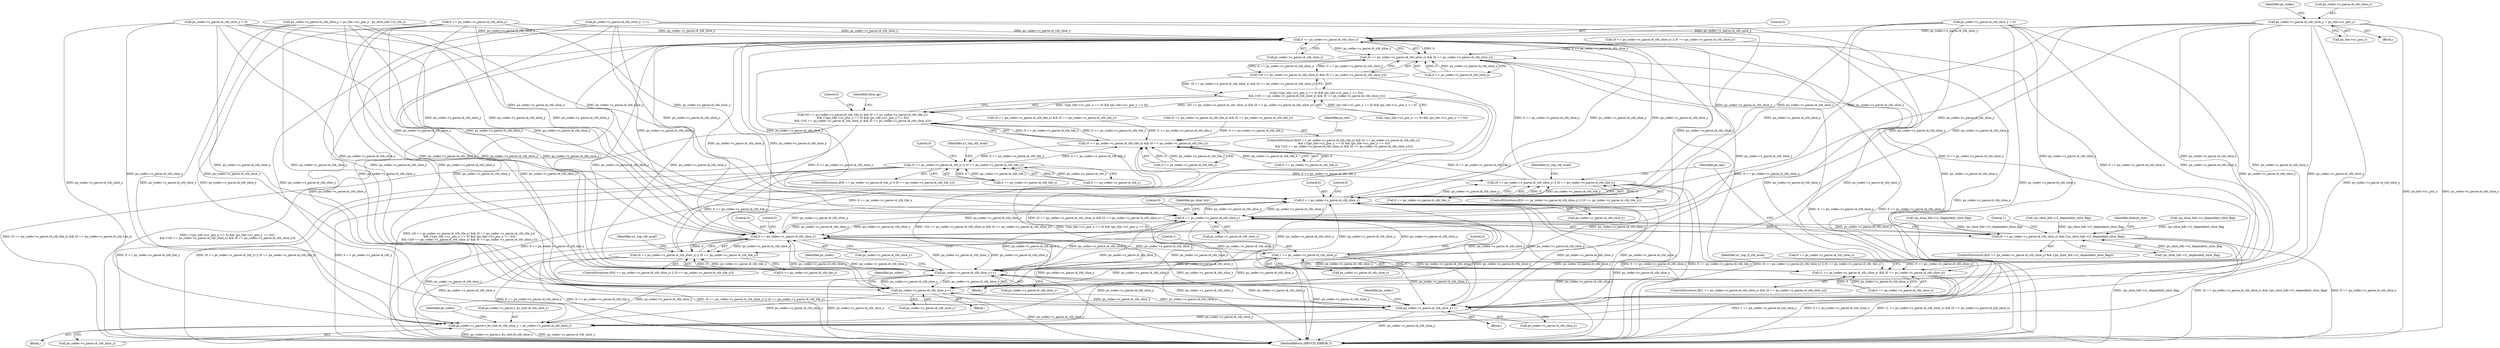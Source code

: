 digraph "0_Android_2b9fb0c2074d370a254b35e2489de2d94943578d@pointer" {
"1004747" [label="(Call,ps_codec->s_parse.i4_ctb_slice_y = ps_tile->u1_pos_y)"];
"1001130" [label="(Call,0 == ps_codec->s_parse.i4_ctb_slice_y)"];
"1001122" [label="(Call,(0 == ps_codec->s_parse.i4_ctb_slice_x) && (0 == ps_codec->s_parse.i4_ctb_slice_y))"];
"1001121" [label="(Call,!((0 == ps_codec->s_parse.i4_ctb_slice_x) && (0 == ps_codec->s_parse.i4_ctb_slice_y)))"];
"1001108" [label="(Call,(!((ps_tile->u1_pos_x == 0) && (ps_tile->u1_pos_y == 0)))\n && (!((0 == ps_codec->s_parse.i4_ctb_slice_x) && (0 == ps_codec->s_parse.i4_ctb_slice_y))))"];
"1001092" [label="(Call,((0 == ps_codec->s_parse.i4_ctb_tile_x) && (0 == ps_codec->s_parse.i4_ctb_tile_y))\n && (!((ps_tile->u1_pos_x == 0) && (ps_tile->u1_pos_y == 0)))\n && (!((0 == ps_codec->s_parse.i4_ctb_slice_x) && (0 == ps_codec->s_parse.i4_ctb_slice_y))))"];
"1003248" [label="(Call,(1 == ps_codec->s_parse.i4_ctb_slice_y) && (0 == ps_codec->s_parse.i4_ctb_slice_x))"];
"1001541" [label="(Call,0 == ps_codec->s_parse.i4_ctb_slice_y)"];
"1001540" [label="(Call,(0 == ps_codec->s_parse.i4_ctb_slice_y) && (!ps_slice_hdr->i1_dependent_slice_flag))"];
"1003155" [label="(Call,0 == ps_codec->s_parse.i4_ctb_slice_y)"];
"1003154" [label="(Call,(0 == ps_codec->s_parse.i4_ctb_slice_y) || (0 == ps_codec->s_parse.i4_ctb_tile_y))"];
"1001093" [label="(Call,(0 == ps_codec->s_parse.i4_ctb_tile_x) && (0 == ps_codec->s_parse.i4_ctb_tile_y))"];
"1003105" [label="(Call,(0 == ps_codec->s_parse.i4_ctb_y) || (0 == ps_codec->s_parse.i4_ctb_tile_y))"];
"1003198" [label="(Call,(0 == ps_codec->s_parse.i4_ctb_slice_y) || (0 == ps_codec->s_parse.i4_ctb_tile_y))"];
"1003199" [label="(Call,0 == ps_codec->s_parse.i4_ctb_slice_y)"];
"1003249" [label="(Call,1 == ps_codec->s_parse.i4_ctb_slice_y)"];
"1004144" [label="(Call,ps_codec->s_parse.s_bs_ctxt.i4_ctb_slice_y = ps_codec->s_parse.i4_ctb_slice_y)"];
"1004517" [label="(Call,ps_codec->s_parse.i4_ctb_slice_y++)"];
"1004544" [label="(Call,ps_codec->s_parse.i4_ctb_slice_y++)"];
"1004570" [label="(Call,ps_codec->s_parse.i4_ctb_slice_y++)"];
"1003247" [label="(ControlStructure,if((1 == ps_codec->s_parse.i4_ctb_slice_y) && (0 == ps_codec->s_parse.i4_ctb_slice_x)))"];
"1000439" [label="(Call,(0 == ps_codec->s_parse.i4_ctb_tile_x) && (0 == ps_codec->s_parse.i4_ctb_tile_y))"];
"1001091" [label="(ControlStructure,if(((0 == ps_codec->s_parse.i4_ctb_tile_x) && (0 == ps_codec->s_parse.i4_ctb_tile_y))\n && (!((ps_tile->u1_pos_x == 0) && (ps_tile->u1_pos_y == 0)))\n && (!((0 == ps_codec->s_parse.i4_ctb_slice_x) && (0 == ps_codec->s_parse.i4_ctb_slice_y)))))"];
"1000470" [label="(Call,!ps_slice_hdr->i1_dependent_slice_flag)"];
"1003105" [label="(Call,(0 == ps_codec->s_parse.i4_ctb_y) || (0 == ps_codec->s_parse.i4_ctb_tile_y))"];
"1001557" [label="(Literal,1)"];
"1003215" [label="(Identifier,u1_top_ctb_avail)"];
"1003156" [label="(Literal,0)"];
"1004544" [label="(Call,ps_codec->s_parse.i4_ctb_slice_y++)"];
"1005291" [label="(MethodReturn,IHEVCD_ERROR_T)"];
"1001122" [label="(Call,(0 == ps_codec->s_parse.i4_ctb_slice_x) && (0 == ps_codec->s_parse.i4_ctb_slice_y))"];
"1004144" [label="(Call,ps_codec->s_parse.s_bs_ctxt.i4_ctb_slice_y = ps_codec->s_parse.i4_ctb_slice_y)"];
"1003265" [label="(Identifier,u1_top_lt_ctb_avail)"];
"1001109" [label="(Call,!((ps_tile->u1_pos_x == 0) && (ps_tile->u1_pos_y == 0)))"];
"1004518" [label="(Call,ps_codec->s_parse.i4_ctb_slice_y)"];
"1000712" [label="(Call,(0 == ps_codec->s_parse.i4_ctb_slice_x) || (0 == ps_codec->s_parse.i4_ctb_slice_y))"];
"1001548" [label="(Call,!ps_slice_hdr->i1_dependent_slice_flag)"];
"1003171" [label="(Identifier,u1_top_ctb_avail)"];
"1004161" [label="(Identifier,ps_codec)"];
"1001131" [label="(Literal,0)"];
"1003163" [label="(Literal,0)"];
"1003113" [label="(Call,0 == ps_codec->s_parse.i4_ctb_tile_y)"];
"1003199" [label="(Call,0 == ps_codec->s_parse.i4_ctb_slice_y)"];
"1004543" [label="(Block,)"];
"1004753" [label="(Call,ps_tile->u1_pos_y)"];
"1001290" [label="(Call,ps_codec->s_parse.i4_ctb_slice_y -= 1)"];
"1001092" [label="(Call,((0 == ps_codec->s_parse.i4_ctb_tile_x) && (0 == ps_codec->s_parse.i4_ctb_tile_y))\n && (!((ps_tile->u1_pos_x == 0) && (ps_tile->u1_pos_y == 0)))\n && (!((0 == ps_codec->s_parse.i4_ctb_slice_x) && (0 == ps_codec->s_parse.i4_ctb_slice_y))))"];
"1001543" [label="(Call,ps_codec->s_parse.i4_ctb_slice_y)"];
"1003250" [label="(Literal,1)"];
"1004747" [label="(Call,ps_codec->s_parse.i4_ctb_slice_y = ps_tile->u1_pos_y)"];
"1003249" [label="(Call,1 == ps_codec->s_parse.i4_ctb_slice_y)"];
"1001123" [label="(Call,0 == ps_codec->s_parse.i4_ctb_slice_x)"];
"1001542" [label="(Literal,0)"];
"1001550" [label="(Identifier,ps_slice_hdr)"];
"1000885" [label="(Call,(0 == ps_codec->s_parse.i4_ctb_tile_x) && (0 == ps_codec->s_parse.i4_ctb_tile_y))"];
"1003198" [label="(Call,(0 == ps_codec->s_parse.i4_ctb_slice_y) || (0 == ps_codec->s_parse.i4_ctb_tile_y))"];
"1004569" [label="(Block,)"];
"1003200" [label="(Literal,0)"];
"1003911" [label="(Block,)"];
"1001113" [label="(Identifier,ps_tile)"];
"1003257" [label="(Literal,0)"];
"1000482" [label="(Call,ps_codec->s_parse.i4_ctb_slice_y = 0)"];
"1004152" [label="(Call,ps_codec->s_parse.i4_ctb_slice_y)"];
"1001539" [label="(ControlStructure,if((0 == ps_codec->s_parse.i4_ctb_slice_y) && (!ps_slice_hdr->i1_dependent_slice_flag)))"];
"1003206" [label="(Call,0 == ps_codec->s_parse.i4_ctb_tile_y)"];
"1004553" [label="(Identifier,ps_codec)"];
"1003155" [label="(Call,0 == ps_codec->s_parse.i4_ctb_slice_y)"];
"1001298" [label="(Call,!ps_slice_hdr->i1_dependent_slice_flag)"];
"1001130" [label="(Call,0 == ps_codec->s_parse.i4_ctb_slice_y)"];
"1004526" [label="(Identifier,ps_codec)"];
"1004145" [label="(Call,ps_codec->s_parse.s_bs_ctxt.i4_ctb_slice_y)"];
"1001094" [label="(Call,0 == ps_codec->s_parse.i4_ctb_tile_x)"];
"1001108" [label="(Call,(!((ps_tile->u1_pos_x == 0) && (ps_tile->u1_pos_y == 0)))\n && (!((0 == ps_codec->s_parse.i4_ctb_slice_x) && (0 == ps_codec->s_parse.i4_ctb_slice_y))))"];
"1004759" [label="(Identifier,ps_codec)"];
"1004748" [label="(Call,ps_codec->s_parse.i4_ctb_slice_y)"];
"1003162" [label="(Call,0 == ps_codec->s_parse.i4_ctb_tile_y)"];
"1003154" [label="(Call,(0 == ps_codec->s_parse.i4_ctb_slice_y) || (0 == ps_codec->s_parse.i4_ctb_tile_y))"];
"1001553" [label="(Identifier,default_ctxt)"];
"1000462" [label="(Call,ps_codec->s_parse.i4_ctb_slice_y = 0)"];
"1000720" [label="(Call,0 == ps_codec->s_parse.i4_ctb_slice_y)"];
"1001541" [label="(Call,0 == ps_codec->s_parse.i4_ctb_slice_y)"];
"1003251" [label="(Call,ps_codec->s_parse.i4_ctb_slice_y)"];
"1001101" [label="(Call,0 == ps_codec->s_parse.i4_ctb_tile_y)"];
"1000268" [label="(Call,!ps_slice_hdr->i1_dependent_slice_flag)"];
"1003248" [label="(Call,(1 == ps_codec->s_parse.i4_ctb_slice_y) && (0 == ps_codec->s_parse.i4_ctb_slice_x))"];
"1004517" [label="(Call,ps_codec->s_parse.i4_ctb_slice_y++)"];
"1003221" [label="(Call,0 == ps_codec->s_parse.i4_ctb_slice_x)"];
"1003153" [label="(ControlStructure,if((0 == ps_codec->s_parse.i4_ctb_slice_y) || (0 == ps_codec->s_parse.i4_ctb_tile_y)))"];
"1004570" [label="(Call,ps_codec->s_parse.i4_ctb_slice_y++)"];
"1001350" [label="(Literal,0)"];
"1004571" [label="(Call,ps_codec->s_parse.i4_ctb_slice_y)"];
"1001132" [label="(Call,ps_codec->s_parse.i4_ctb_slice_y)"];
"1003133" [label="(Literal,0)"];
"1003157" [label="(Call,ps_codec->s_parse.i4_ctb_slice_y)"];
"1003197" [label="(ControlStructure,if((0 == ps_codec->s_parse.i4_ctb_slice_y) || (0 == ps_codec->s_parse.i4_ctb_tile_y)))"];
"1003256" [label="(Call,0 == ps_codec->s_parse.i4_ctb_slice_x)"];
"1001241" [label="(Call,ps_codec->s_parse.i4_ctb_slice_y = ps_tile->u1_pos_y - ps_slice_hdr->i2_ctb_y)"];
"1003106" [label="(Call,0 == ps_codec->s_parse.i4_ctb_y)"];
"1004698" [label="(Block,)"];
"1001093" [label="(Call,(0 == ps_codec->s_parse.i4_ctb_tile_x) && (0 == ps_codec->s_parse.i4_ctb_tile_y))"];
"1004579" [label="(Identifier,ps_codec)"];
"1001121" [label="(Call,!((0 == ps_codec->s_parse.i4_ctb_slice_x) && (0 == ps_codec->s_parse.i4_ctb_slice_y)))"];
"1003122" [label="(Identifier,u1_top_ctb_avail)"];
"1003104" [label="(ControlStructure,if((0 == ps_codec->s_parse.i4_ctb_y) || (0 == ps_codec->s_parse.i4_ctb_tile_y)))"];
"1004516" [label="(Block,)"];
"1001139" [label="(Identifier,slice_qp)"];
"1003272" [label="(Identifier,ps_sps)"];
"1001540" [label="(Call,(0 == ps_codec->s_parse.i4_ctb_slice_y) && (!ps_slice_hdr->i1_dependent_slice_flag))"];
"1003207" [label="(Literal,0)"];
"1004545" [label="(Call,ps_codec->s_parse.i4_ctb_slice_y)"];
"1003201" [label="(Call,ps_codec->s_parse.i4_ctb_slice_y)"];
"1004747" -> "1004698"  [label="AST: "];
"1004747" -> "1004753"  [label="CFG: "];
"1004748" -> "1004747"  [label="AST: "];
"1004753" -> "1004747"  [label="AST: "];
"1004759" -> "1004747"  [label="CFG: "];
"1004747" -> "1005291"  [label="DDG: ps_tile->u1_pos_y"];
"1004747" -> "1005291"  [label="DDG: ps_codec->s_parse.i4_ctb_slice_y"];
"1004747" -> "1001130"  [label="DDG: ps_codec->s_parse.i4_ctb_slice_y"];
"1004747" -> "1001541"  [label="DDG: ps_codec->s_parse.i4_ctb_slice_y"];
"1004747" -> "1003155"  [label="DDG: ps_codec->s_parse.i4_ctb_slice_y"];
"1004747" -> "1003199"  [label="DDG: ps_codec->s_parse.i4_ctb_slice_y"];
"1004747" -> "1004144"  [label="DDG: ps_codec->s_parse.i4_ctb_slice_y"];
"1004747" -> "1004517"  [label="DDG: ps_codec->s_parse.i4_ctb_slice_y"];
"1004747" -> "1004544"  [label="DDG: ps_codec->s_parse.i4_ctb_slice_y"];
"1004747" -> "1004570"  [label="DDG: ps_codec->s_parse.i4_ctb_slice_y"];
"1001130" -> "1001122"  [label="AST: "];
"1001130" -> "1001132"  [label="CFG: "];
"1001131" -> "1001130"  [label="AST: "];
"1001132" -> "1001130"  [label="AST: "];
"1001122" -> "1001130"  [label="CFG: "];
"1001130" -> "1005291"  [label="DDG: ps_codec->s_parse.i4_ctb_slice_y"];
"1001130" -> "1001122"  [label="DDG: 0"];
"1001130" -> "1001122"  [label="DDG: ps_codec->s_parse.i4_ctb_slice_y"];
"1003249" -> "1001130"  [label="DDG: ps_codec->s_parse.i4_ctb_slice_y"];
"1004544" -> "1001130"  [label="DDG: ps_codec->s_parse.i4_ctb_slice_y"];
"1000462" -> "1001130"  [label="DDG: ps_codec->s_parse.i4_ctb_slice_y"];
"1001241" -> "1001130"  [label="DDG: ps_codec->s_parse.i4_ctb_slice_y"];
"1004517" -> "1001130"  [label="DDG: ps_codec->s_parse.i4_ctb_slice_y"];
"1000720" -> "1001130"  [label="DDG: ps_codec->s_parse.i4_ctb_slice_y"];
"1003155" -> "1001130"  [label="DDG: ps_codec->s_parse.i4_ctb_slice_y"];
"1001290" -> "1001130"  [label="DDG: ps_codec->s_parse.i4_ctb_slice_y"];
"1003199" -> "1001130"  [label="DDG: ps_codec->s_parse.i4_ctb_slice_y"];
"1004570" -> "1001130"  [label="DDG: ps_codec->s_parse.i4_ctb_slice_y"];
"1001541" -> "1001130"  [label="DDG: ps_codec->s_parse.i4_ctb_slice_y"];
"1000482" -> "1001130"  [label="DDG: ps_codec->s_parse.i4_ctb_slice_y"];
"1001130" -> "1001541"  [label="DDG: ps_codec->s_parse.i4_ctb_slice_y"];
"1001130" -> "1003155"  [label="DDG: ps_codec->s_parse.i4_ctb_slice_y"];
"1001130" -> "1003199"  [label="DDG: ps_codec->s_parse.i4_ctb_slice_y"];
"1001130" -> "1004144"  [label="DDG: ps_codec->s_parse.i4_ctb_slice_y"];
"1001130" -> "1004517"  [label="DDG: ps_codec->s_parse.i4_ctb_slice_y"];
"1001130" -> "1004544"  [label="DDG: ps_codec->s_parse.i4_ctb_slice_y"];
"1001130" -> "1004570"  [label="DDG: ps_codec->s_parse.i4_ctb_slice_y"];
"1001122" -> "1001121"  [label="AST: "];
"1001122" -> "1001123"  [label="CFG: "];
"1001123" -> "1001122"  [label="AST: "];
"1001121" -> "1001122"  [label="CFG: "];
"1001122" -> "1005291"  [label="DDG: 0 == ps_codec->s_parse.i4_ctb_slice_y"];
"1001122" -> "1005291"  [label="DDG: 0 == ps_codec->s_parse.i4_ctb_slice_x"];
"1001122" -> "1001121"  [label="DDG: 0 == ps_codec->s_parse.i4_ctb_slice_x"];
"1001122" -> "1001121"  [label="DDG: 0 == ps_codec->s_parse.i4_ctb_slice_y"];
"1001123" -> "1001122"  [label="DDG: 0"];
"1001123" -> "1001122"  [label="DDG: ps_codec->s_parse.i4_ctb_slice_x"];
"1003198" -> "1001122"  [label="DDG: 0 == ps_codec->s_parse.i4_ctb_slice_y"];
"1000712" -> "1001122"  [label="DDG: 0 == ps_codec->s_parse.i4_ctb_slice_y"];
"1003154" -> "1001122"  [label="DDG: 0 == ps_codec->s_parse.i4_ctb_slice_y"];
"1001540" -> "1001122"  [label="DDG: 0 == ps_codec->s_parse.i4_ctb_slice_y"];
"1001122" -> "1003248"  [label="DDG: 0 == ps_codec->s_parse.i4_ctb_slice_x"];
"1001121" -> "1001108"  [label="AST: "];
"1001108" -> "1001121"  [label="CFG: "];
"1001121" -> "1005291"  [label="DDG: (0 == ps_codec->s_parse.i4_ctb_slice_x) && (0 == ps_codec->s_parse.i4_ctb_slice_y)"];
"1001121" -> "1001108"  [label="DDG: (0 == ps_codec->s_parse.i4_ctb_slice_x) && (0 == ps_codec->s_parse.i4_ctb_slice_y)"];
"1001108" -> "1001092"  [label="AST: "];
"1001108" -> "1001109"  [label="CFG: "];
"1001109" -> "1001108"  [label="AST: "];
"1001092" -> "1001108"  [label="CFG: "];
"1001108" -> "1005291"  [label="DDG: !((0 == ps_codec->s_parse.i4_ctb_slice_x) && (0 == ps_codec->s_parse.i4_ctb_slice_y))"];
"1001108" -> "1005291"  [label="DDG: !((ps_tile->u1_pos_x == 0) && (ps_tile->u1_pos_y == 0))"];
"1001108" -> "1001092"  [label="DDG: !((ps_tile->u1_pos_x == 0) && (ps_tile->u1_pos_y == 0))"];
"1001108" -> "1001092"  [label="DDG: !((0 == ps_codec->s_parse.i4_ctb_slice_x) && (0 == ps_codec->s_parse.i4_ctb_slice_y))"];
"1001109" -> "1001108"  [label="DDG: (ps_tile->u1_pos_x == 0) && (ps_tile->u1_pos_y == 0)"];
"1001092" -> "1001091"  [label="AST: "];
"1001092" -> "1001093"  [label="CFG: "];
"1001093" -> "1001092"  [label="AST: "];
"1001139" -> "1001092"  [label="CFG: "];
"1001350" -> "1001092"  [label="CFG: "];
"1001092" -> "1005291"  [label="DDG: (!((ps_tile->u1_pos_x == 0) && (ps_tile->u1_pos_y == 0)))\n && (!((0 == ps_codec->s_parse.i4_ctb_slice_x) && (0 == ps_codec->s_parse.i4_ctb_slice_y)))"];
"1001092" -> "1005291"  [label="DDG: ((0 == ps_codec->s_parse.i4_ctb_tile_x) && (0 == ps_codec->s_parse.i4_ctb_tile_y))\n && (!((ps_tile->u1_pos_x == 0) && (ps_tile->u1_pos_y == 0)))\n && (!((0 == ps_codec->s_parse.i4_ctb_slice_x) && (0 == ps_codec->s_parse.i4_ctb_slice_y)))"];
"1001092" -> "1005291"  [label="DDG: (0 == ps_codec->s_parse.i4_ctb_tile_x) && (0 == ps_codec->s_parse.i4_ctb_tile_y)"];
"1001093" -> "1001092"  [label="DDG: 0 == ps_codec->s_parse.i4_ctb_tile_x"];
"1001093" -> "1001092"  [label="DDG: 0 == ps_codec->s_parse.i4_ctb_tile_y"];
"1003248" -> "1003247"  [label="AST: "];
"1003248" -> "1003249"  [label="CFG: "];
"1003248" -> "1003256"  [label="CFG: "];
"1003249" -> "1003248"  [label="AST: "];
"1003256" -> "1003248"  [label="AST: "];
"1003265" -> "1003248"  [label="CFG: "];
"1003272" -> "1003248"  [label="CFG: "];
"1003248" -> "1005291"  [label="DDG: 1 == ps_codec->s_parse.i4_ctb_slice_y"];
"1003248" -> "1005291"  [label="DDG: 0 == ps_codec->s_parse.i4_ctb_slice_x"];
"1003248" -> "1005291"  [label="DDG: (1 == ps_codec->s_parse.i4_ctb_slice_y) && (0 == ps_codec->s_parse.i4_ctb_slice_x)"];
"1003249" -> "1003248"  [label="DDG: 1"];
"1003249" -> "1003248"  [label="DDG: ps_codec->s_parse.i4_ctb_slice_y"];
"1003256" -> "1003248"  [label="DDG: 0"];
"1003256" -> "1003248"  [label="DDG: ps_codec->s_parse.i4_ctb_slice_x"];
"1003221" -> "1003248"  [label="DDG: 0 == ps_codec->s_parse.i4_ctb_slice_x"];
"1000712" -> "1003248"  [label="DDG: 0 == ps_codec->s_parse.i4_ctb_slice_x"];
"1001541" -> "1001540"  [label="AST: "];
"1001541" -> "1001543"  [label="CFG: "];
"1001542" -> "1001541"  [label="AST: "];
"1001543" -> "1001541"  [label="AST: "];
"1001550" -> "1001541"  [label="CFG: "];
"1001540" -> "1001541"  [label="CFG: "];
"1001541" -> "1005291"  [label="DDG: ps_codec->s_parse.i4_ctb_slice_y"];
"1001541" -> "1001540"  [label="DDG: 0"];
"1001541" -> "1001540"  [label="DDG: ps_codec->s_parse.i4_ctb_slice_y"];
"1003249" -> "1001541"  [label="DDG: ps_codec->s_parse.i4_ctb_slice_y"];
"1004544" -> "1001541"  [label="DDG: ps_codec->s_parse.i4_ctb_slice_y"];
"1000462" -> "1001541"  [label="DDG: ps_codec->s_parse.i4_ctb_slice_y"];
"1001241" -> "1001541"  [label="DDG: ps_codec->s_parse.i4_ctb_slice_y"];
"1004517" -> "1001541"  [label="DDG: ps_codec->s_parse.i4_ctb_slice_y"];
"1000720" -> "1001541"  [label="DDG: ps_codec->s_parse.i4_ctb_slice_y"];
"1003155" -> "1001541"  [label="DDG: ps_codec->s_parse.i4_ctb_slice_y"];
"1001290" -> "1001541"  [label="DDG: ps_codec->s_parse.i4_ctb_slice_y"];
"1003199" -> "1001541"  [label="DDG: ps_codec->s_parse.i4_ctb_slice_y"];
"1004570" -> "1001541"  [label="DDG: ps_codec->s_parse.i4_ctb_slice_y"];
"1000482" -> "1001541"  [label="DDG: ps_codec->s_parse.i4_ctb_slice_y"];
"1001541" -> "1003155"  [label="DDG: ps_codec->s_parse.i4_ctb_slice_y"];
"1001541" -> "1003199"  [label="DDG: ps_codec->s_parse.i4_ctb_slice_y"];
"1001541" -> "1004144"  [label="DDG: ps_codec->s_parse.i4_ctb_slice_y"];
"1001541" -> "1004517"  [label="DDG: ps_codec->s_parse.i4_ctb_slice_y"];
"1001541" -> "1004544"  [label="DDG: ps_codec->s_parse.i4_ctb_slice_y"];
"1001541" -> "1004570"  [label="DDG: ps_codec->s_parse.i4_ctb_slice_y"];
"1001540" -> "1001539"  [label="AST: "];
"1001540" -> "1001548"  [label="CFG: "];
"1001548" -> "1001540"  [label="AST: "];
"1001553" -> "1001540"  [label="CFG: "];
"1001557" -> "1001540"  [label="CFG: "];
"1001540" -> "1005291"  [label="DDG: !ps_slice_hdr->i1_dependent_slice_flag"];
"1001540" -> "1005291"  [label="DDG: (0 == ps_codec->s_parse.i4_ctb_slice_y) && (!ps_slice_hdr->i1_dependent_slice_flag)"];
"1001540" -> "1005291"  [label="DDG: 0 == ps_codec->s_parse.i4_ctb_slice_y"];
"1001548" -> "1001540"  [label="DDG: ps_slice_hdr->i1_dependent_slice_flag"];
"1000268" -> "1001540"  [label="DDG: !ps_slice_hdr->i1_dependent_slice_flag"];
"1000470" -> "1001540"  [label="DDG: !ps_slice_hdr->i1_dependent_slice_flag"];
"1001298" -> "1001540"  [label="DDG: !ps_slice_hdr->i1_dependent_slice_flag"];
"1003155" -> "1003154"  [label="AST: "];
"1003155" -> "1003157"  [label="CFG: "];
"1003156" -> "1003155"  [label="AST: "];
"1003157" -> "1003155"  [label="AST: "];
"1003163" -> "1003155"  [label="CFG: "];
"1003154" -> "1003155"  [label="CFG: "];
"1003155" -> "1005291"  [label="DDG: ps_codec->s_parse.i4_ctb_slice_y"];
"1003155" -> "1003154"  [label="DDG: 0"];
"1003155" -> "1003154"  [label="DDG: ps_codec->s_parse.i4_ctb_slice_y"];
"1003249" -> "1003155"  [label="DDG: ps_codec->s_parse.i4_ctb_slice_y"];
"1004544" -> "1003155"  [label="DDG: ps_codec->s_parse.i4_ctb_slice_y"];
"1000462" -> "1003155"  [label="DDG: ps_codec->s_parse.i4_ctb_slice_y"];
"1001241" -> "1003155"  [label="DDG: ps_codec->s_parse.i4_ctb_slice_y"];
"1004517" -> "1003155"  [label="DDG: ps_codec->s_parse.i4_ctb_slice_y"];
"1000720" -> "1003155"  [label="DDG: ps_codec->s_parse.i4_ctb_slice_y"];
"1001290" -> "1003155"  [label="DDG: ps_codec->s_parse.i4_ctb_slice_y"];
"1003199" -> "1003155"  [label="DDG: ps_codec->s_parse.i4_ctb_slice_y"];
"1004570" -> "1003155"  [label="DDG: ps_codec->s_parse.i4_ctb_slice_y"];
"1000482" -> "1003155"  [label="DDG: ps_codec->s_parse.i4_ctb_slice_y"];
"1003155" -> "1003199"  [label="DDG: ps_codec->s_parse.i4_ctb_slice_y"];
"1003155" -> "1004144"  [label="DDG: ps_codec->s_parse.i4_ctb_slice_y"];
"1003155" -> "1004517"  [label="DDG: ps_codec->s_parse.i4_ctb_slice_y"];
"1003155" -> "1004544"  [label="DDG: ps_codec->s_parse.i4_ctb_slice_y"];
"1003155" -> "1004570"  [label="DDG: ps_codec->s_parse.i4_ctb_slice_y"];
"1003154" -> "1003153"  [label="AST: "];
"1003154" -> "1003162"  [label="CFG: "];
"1003162" -> "1003154"  [label="AST: "];
"1003171" -> "1003154"  [label="CFG: "];
"1003272" -> "1003154"  [label="CFG: "];
"1003154" -> "1005291"  [label="DDG: 0 == ps_codec->s_parse.i4_ctb_tile_y"];
"1003154" -> "1005291"  [label="DDG: (0 == ps_codec->s_parse.i4_ctb_slice_y) || (0 == ps_codec->s_parse.i4_ctb_tile_y)"];
"1003154" -> "1005291"  [label="DDG: 0 == ps_codec->s_parse.i4_ctb_slice_y"];
"1003154" -> "1001093"  [label="DDG: 0 == ps_codec->s_parse.i4_ctb_tile_y"];
"1003162" -> "1003154"  [label="DDG: 0"];
"1003162" -> "1003154"  [label="DDG: ps_codec->s_parse.i4_ctb_tile_y"];
"1003105" -> "1003154"  [label="DDG: 0 == ps_codec->s_parse.i4_ctb_tile_y"];
"1001093" -> "1001094"  [label="CFG: "];
"1001093" -> "1001101"  [label="CFG: "];
"1001094" -> "1001093"  [label="AST: "];
"1001101" -> "1001093"  [label="AST: "];
"1001113" -> "1001093"  [label="CFG: "];
"1001093" -> "1005291"  [label="DDG: 0 == ps_codec->s_parse.i4_ctb_tile_y"];
"1001094" -> "1001093"  [label="DDG: 0"];
"1001094" -> "1001093"  [label="DDG: ps_codec->s_parse.i4_ctb_tile_x"];
"1001101" -> "1001093"  [label="DDG: 0"];
"1001101" -> "1001093"  [label="DDG: ps_codec->s_parse.i4_ctb_tile_y"];
"1000885" -> "1001093"  [label="DDG: 0 == ps_codec->s_parse.i4_ctb_tile_y"];
"1003105" -> "1001093"  [label="DDG: 0 == ps_codec->s_parse.i4_ctb_tile_y"];
"1003198" -> "1001093"  [label="DDG: 0 == ps_codec->s_parse.i4_ctb_tile_y"];
"1000439" -> "1001093"  [label="DDG: 0 == ps_codec->s_parse.i4_ctb_tile_y"];
"1001093" -> "1003105"  [label="DDG: 0 == ps_codec->s_parse.i4_ctb_tile_y"];
"1003105" -> "1003104"  [label="AST: "];
"1003105" -> "1003106"  [label="CFG: "];
"1003105" -> "1003113"  [label="CFG: "];
"1003106" -> "1003105"  [label="AST: "];
"1003113" -> "1003105"  [label="AST: "];
"1003122" -> "1003105"  [label="CFG: "];
"1003133" -> "1003105"  [label="CFG: "];
"1003105" -> "1005291"  [label="DDG: 0 == ps_codec->s_parse.i4_ctb_tile_y"];
"1003105" -> "1005291"  [label="DDG: (0 == ps_codec->s_parse.i4_ctb_y) || (0 == ps_codec->s_parse.i4_ctb_tile_y)"];
"1003105" -> "1005291"  [label="DDG: 0 == ps_codec->s_parse.i4_ctb_y"];
"1003106" -> "1003105"  [label="DDG: 0"];
"1003106" -> "1003105"  [label="DDG: ps_codec->s_parse.i4_ctb_y"];
"1003113" -> "1003105"  [label="DDG: 0"];
"1003113" -> "1003105"  [label="DDG: ps_codec->s_parse.i4_ctb_tile_y"];
"1003105" -> "1003198"  [label="DDG: 0 == ps_codec->s_parse.i4_ctb_tile_y"];
"1003198" -> "1003197"  [label="AST: "];
"1003198" -> "1003199"  [label="CFG: "];
"1003198" -> "1003206"  [label="CFG: "];
"1003199" -> "1003198"  [label="AST: "];
"1003206" -> "1003198"  [label="AST: "];
"1003215" -> "1003198"  [label="CFG: "];
"1003250" -> "1003198"  [label="CFG: "];
"1003198" -> "1005291"  [label="DDG: 0 == ps_codec->s_parse.i4_ctb_tile_y"];
"1003198" -> "1005291"  [label="DDG: (0 == ps_codec->s_parse.i4_ctb_slice_y) || (0 == ps_codec->s_parse.i4_ctb_tile_y)"];
"1003198" -> "1005291"  [label="DDG: 0 == ps_codec->s_parse.i4_ctb_slice_y"];
"1003199" -> "1003198"  [label="DDG: 0"];
"1003199" -> "1003198"  [label="DDG: ps_codec->s_parse.i4_ctb_slice_y"];
"1003206" -> "1003198"  [label="DDG: 0"];
"1003206" -> "1003198"  [label="DDG: ps_codec->s_parse.i4_ctb_tile_y"];
"1003199" -> "1003201"  [label="CFG: "];
"1003200" -> "1003199"  [label="AST: "];
"1003201" -> "1003199"  [label="AST: "];
"1003207" -> "1003199"  [label="CFG: "];
"1003199" -> "1005291"  [label="DDG: ps_codec->s_parse.i4_ctb_slice_y"];
"1003249" -> "1003199"  [label="DDG: ps_codec->s_parse.i4_ctb_slice_y"];
"1004544" -> "1003199"  [label="DDG: ps_codec->s_parse.i4_ctb_slice_y"];
"1000462" -> "1003199"  [label="DDG: ps_codec->s_parse.i4_ctb_slice_y"];
"1001241" -> "1003199"  [label="DDG: ps_codec->s_parse.i4_ctb_slice_y"];
"1004517" -> "1003199"  [label="DDG: ps_codec->s_parse.i4_ctb_slice_y"];
"1000720" -> "1003199"  [label="DDG: ps_codec->s_parse.i4_ctb_slice_y"];
"1001290" -> "1003199"  [label="DDG: ps_codec->s_parse.i4_ctb_slice_y"];
"1004570" -> "1003199"  [label="DDG: ps_codec->s_parse.i4_ctb_slice_y"];
"1000482" -> "1003199"  [label="DDG: ps_codec->s_parse.i4_ctb_slice_y"];
"1003199" -> "1003249"  [label="DDG: ps_codec->s_parse.i4_ctb_slice_y"];
"1003199" -> "1004144"  [label="DDG: ps_codec->s_parse.i4_ctb_slice_y"];
"1003199" -> "1004517"  [label="DDG: ps_codec->s_parse.i4_ctb_slice_y"];
"1003199" -> "1004544"  [label="DDG: ps_codec->s_parse.i4_ctb_slice_y"];
"1003199" -> "1004570"  [label="DDG: ps_codec->s_parse.i4_ctb_slice_y"];
"1003249" -> "1003251"  [label="CFG: "];
"1003250" -> "1003249"  [label="AST: "];
"1003251" -> "1003249"  [label="AST: "];
"1003257" -> "1003249"  [label="CFG: "];
"1003249" -> "1005291"  [label="DDG: ps_codec->s_parse.i4_ctb_slice_y"];
"1003249" -> "1004144"  [label="DDG: ps_codec->s_parse.i4_ctb_slice_y"];
"1003249" -> "1004517"  [label="DDG: ps_codec->s_parse.i4_ctb_slice_y"];
"1003249" -> "1004544"  [label="DDG: ps_codec->s_parse.i4_ctb_slice_y"];
"1003249" -> "1004570"  [label="DDG: ps_codec->s_parse.i4_ctb_slice_y"];
"1004144" -> "1003911"  [label="AST: "];
"1004144" -> "1004152"  [label="CFG: "];
"1004145" -> "1004144"  [label="AST: "];
"1004152" -> "1004144"  [label="AST: "];
"1004161" -> "1004144"  [label="CFG: "];
"1004144" -> "1005291"  [label="DDG: ps_codec->s_parse.i4_ctb_slice_y"];
"1004144" -> "1005291"  [label="DDG: ps_codec->s_parse.s_bs_ctxt.i4_ctb_slice_y"];
"1004544" -> "1004144"  [label="DDG: ps_codec->s_parse.i4_ctb_slice_y"];
"1000462" -> "1004144"  [label="DDG: ps_codec->s_parse.i4_ctb_slice_y"];
"1001241" -> "1004144"  [label="DDG: ps_codec->s_parse.i4_ctb_slice_y"];
"1004517" -> "1004144"  [label="DDG: ps_codec->s_parse.i4_ctb_slice_y"];
"1000720" -> "1004144"  [label="DDG: ps_codec->s_parse.i4_ctb_slice_y"];
"1001290" -> "1004144"  [label="DDG: ps_codec->s_parse.i4_ctb_slice_y"];
"1004570" -> "1004144"  [label="DDG: ps_codec->s_parse.i4_ctb_slice_y"];
"1000482" -> "1004144"  [label="DDG: ps_codec->s_parse.i4_ctb_slice_y"];
"1004517" -> "1004516"  [label="AST: "];
"1004517" -> "1004518"  [label="CFG: "];
"1004518" -> "1004517"  [label="AST: "];
"1004526" -> "1004517"  [label="CFG: "];
"1004517" -> "1005291"  [label="DDG: ps_codec->s_parse.i4_ctb_slice_y"];
"1004544" -> "1004517"  [label="DDG: ps_codec->s_parse.i4_ctb_slice_y"];
"1000462" -> "1004517"  [label="DDG: ps_codec->s_parse.i4_ctb_slice_y"];
"1001241" -> "1004517"  [label="DDG: ps_codec->s_parse.i4_ctb_slice_y"];
"1000720" -> "1004517"  [label="DDG: ps_codec->s_parse.i4_ctb_slice_y"];
"1001290" -> "1004517"  [label="DDG: ps_codec->s_parse.i4_ctb_slice_y"];
"1004570" -> "1004517"  [label="DDG: ps_codec->s_parse.i4_ctb_slice_y"];
"1000482" -> "1004517"  [label="DDG: ps_codec->s_parse.i4_ctb_slice_y"];
"1004517" -> "1004544"  [label="DDG: ps_codec->s_parse.i4_ctb_slice_y"];
"1004517" -> "1004570"  [label="DDG: ps_codec->s_parse.i4_ctb_slice_y"];
"1004544" -> "1004543"  [label="AST: "];
"1004544" -> "1004545"  [label="CFG: "];
"1004545" -> "1004544"  [label="AST: "];
"1004553" -> "1004544"  [label="CFG: "];
"1004544" -> "1005291"  [label="DDG: ps_codec->s_parse.i4_ctb_slice_y"];
"1000462" -> "1004544"  [label="DDG: ps_codec->s_parse.i4_ctb_slice_y"];
"1001241" -> "1004544"  [label="DDG: ps_codec->s_parse.i4_ctb_slice_y"];
"1000720" -> "1004544"  [label="DDG: ps_codec->s_parse.i4_ctb_slice_y"];
"1001290" -> "1004544"  [label="DDG: ps_codec->s_parse.i4_ctb_slice_y"];
"1004570" -> "1004544"  [label="DDG: ps_codec->s_parse.i4_ctb_slice_y"];
"1000482" -> "1004544"  [label="DDG: ps_codec->s_parse.i4_ctb_slice_y"];
"1004544" -> "1004570"  [label="DDG: ps_codec->s_parse.i4_ctb_slice_y"];
"1004570" -> "1004569"  [label="AST: "];
"1004570" -> "1004571"  [label="CFG: "];
"1004571" -> "1004570"  [label="AST: "];
"1004579" -> "1004570"  [label="CFG: "];
"1004570" -> "1005291"  [label="DDG: ps_codec->s_parse.i4_ctb_slice_y"];
"1000462" -> "1004570"  [label="DDG: ps_codec->s_parse.i4_ctb_slice_y"];
"1001241" -> "1004570"  [label="DDG: ps_codec->s_parse.i4_ctb_slice_y"];
"1000720" -> "1004570"  [label="DDG: ps_codec->s_parse.i4_ctb_slice_y"];
"1001290" -> "1004570"  [label="DDG: ps_codec->s_parse.i4_ctb_slice_y"];
"1000482" -> "1004570"  [label="DDG: ps_codec->s_parse.i4_ctb_slice_y"];
}
